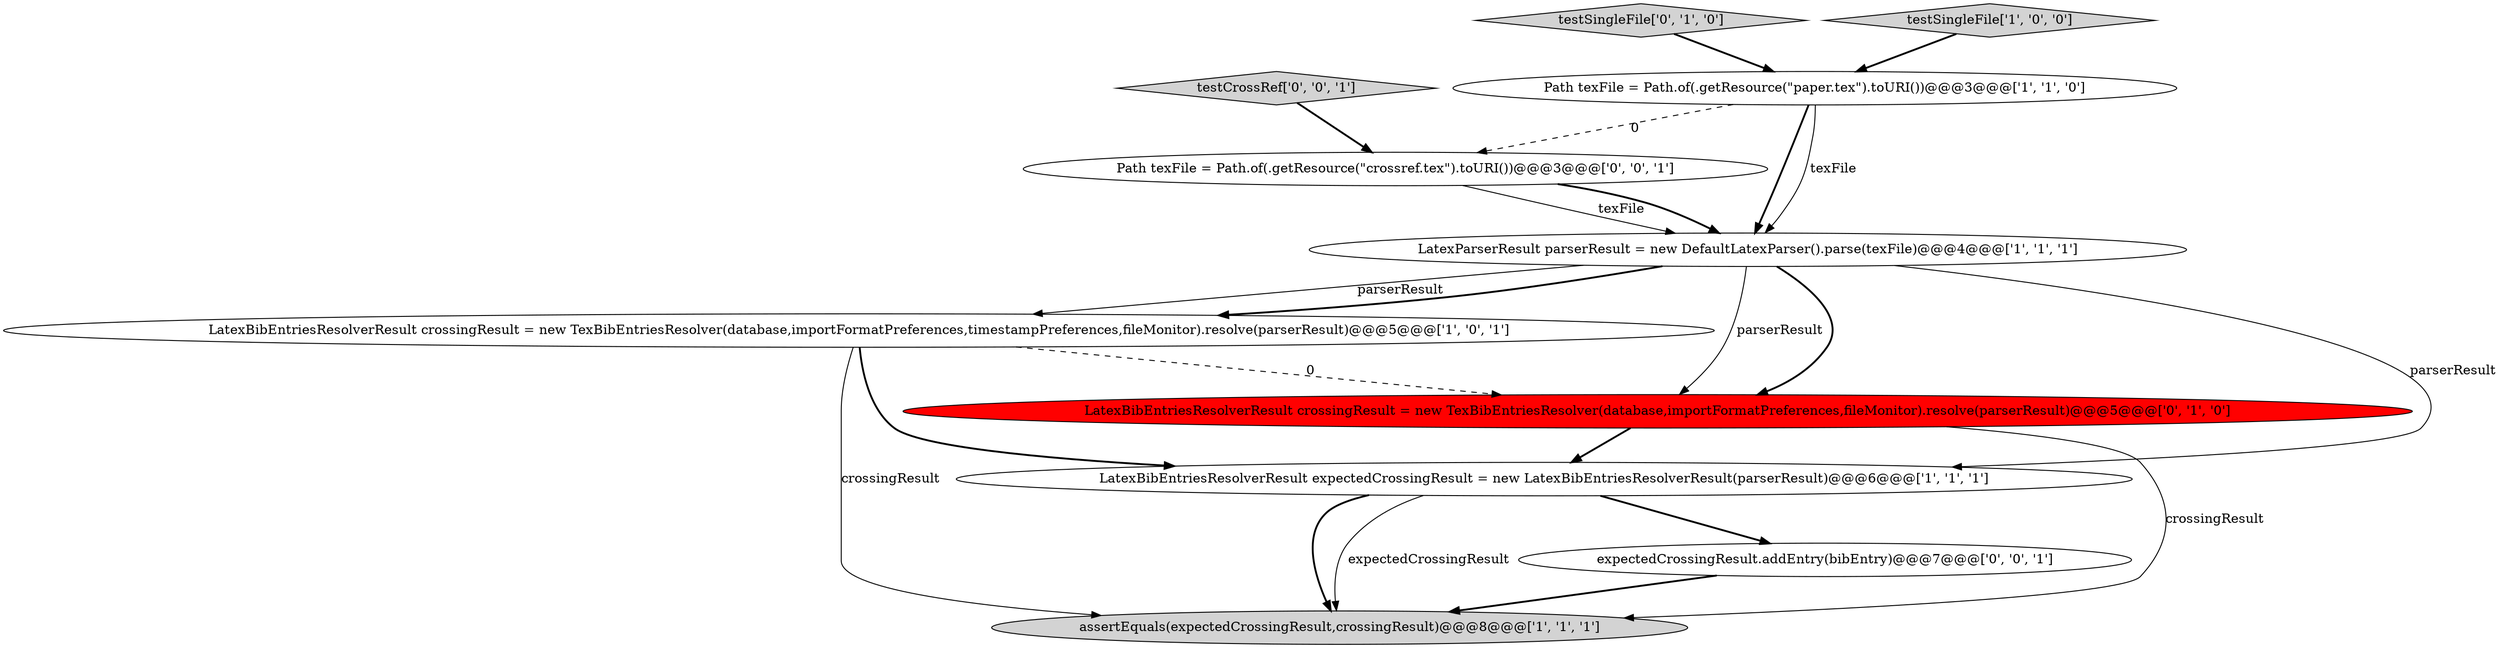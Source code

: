 digraph {
0 [style = filled, label = "LatexParserResult parserResult = new DefaultLatexParser().parse(texFile)@@@4@@@['1', '1', '1']", fillcolor = white, shape = ellipse image = "AAA0AAABBB1BBB"];
6 [style = filled, label = "testSingleFile['0', '1', '0']", fillcolor = lightgray, shape = diamond image = "AAA0AAABBB2BBB"];
9 [style = filled, label = "expectedCrossingResult.addEntry(bibEntry)@@@7@@@['0', '0', '1']", fillcolor = white, shape = ellipse image = "AAA0AAABBB3BBB"];
5 [style = filled, label = "testSingleFile['1', '0', '0']", fillcolor = lightgray, shape = diamond image = "AAA0AAABBB1BBB"];
8 [style = filled, label = "Path texFile = Path.of(.getResource(\"crossref.tex\").toURI())@@@3@@@['0', '0', '1']", fillcolor = white, shape = ellipse image = "AAA0AAABBB3BBB"];
4 [style = filled, label = "LatexBibEntriesResolverResult expectedCrossingResult = new LatexBibEntriesResolverResult(parserResult)@@@6@@@['1', '1', '1']", fillcolor = white, shape = ellipse image = "AAA0AAABBB1BBB"];
1 [style = filled, label = "LatexBibEntriesResolverResult crossingResult = new TexBibEntriesResolver(database,importFormatPreferences,timestampPreferences,fileMonitor).resolve(parserResult)@@@5@@@['1', '0', '1']", fillcolor = white, shape = ellipse image = "AAA0AAABBB1BBB"];
7 [style = filled, label = "LatexBibEntriesResolverResult crossingResult = new TexBibEntriesResolver(database,importFormatPreferences,fileMonitor).resolve(parserResult)@@@5@@@['0', '1', '0']", fillcolor = red, shape = ellipse image = "AAA1AAABBB2BBB"];
2 [style = filled, label = "Path texFile = Path.of(.getResource(\"paper.tex\").toURI())@@@3@@@['1', '1', '0']", fillcolor = white, shape = ellipse image = "AAA0AAABBB1BBB"];
10 [style = filled, label = "testCrossRef['0', '0', '1']", fillcolor = lightgray, shape = diamond image = "AAA0AAABBB3BBB"];
3 [style = filled, label = "assertEquals(expectedCrossingResult,crossingResult)@@@8@@@['1', '1', '1']", fillcolor = lightgray, shape = ellipse image = "AAA0AAABBB1BBB"];
4->9 [style = bold, label=""];
4->3 [style = bold, label=""];
1->4 [style = bold, label=""];
1->3 [style = solid, label="crossingResult"];
7->4 [style = bold, label=""];
0->7 [style = solid, label="parserResult"];
2->8 [style = dashed, label="0"];
8->0 [style = solid, label="texFile"];
0->4 [style = solid, label="parserResult"];
0->7 [style = bold, label=""];
6->2 [style = bold, label=""];
8->0 [style = bold, label=""];
0->1 [style = solid, label="parserResult"];
5->2 [style = bold, label=""];
2->0 [style = bold, label=""];
10->8 [style = bold, label=""];
0->1 [style = bold, label=""];
4->3 [style = solid, label="expectedCrossingResult"];
9->3 [style = bold, label=""];
2->0 [style = solid, label="texFile"];
1->7 [style = dashed, label="0"];
7->3 [style = solid, label="crossingResult"];
}
